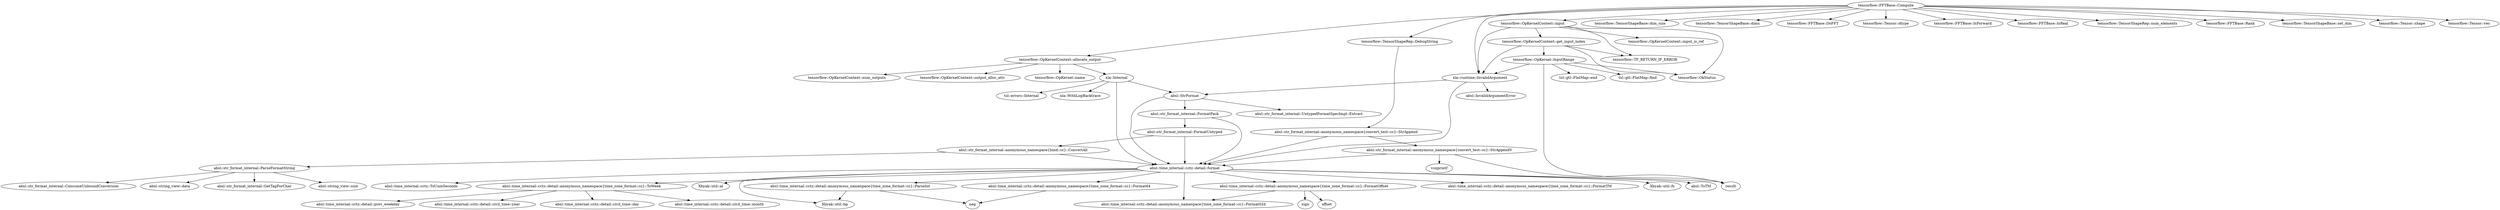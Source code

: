 strict digraph  {
"tensorflow::FFTBase::Compute";
"tensorflow::OpKernelContext::allocate_output";
"xla::Internal";
"absl::time_internal::cctz::detail::format";
"Xbyak::util::al";
"Xbyak::util::bp";
"absl::time_internal::cctz::detail::anonymous_namespace\{time_zone_format::cc\}::Format02d";
"absl::time_internal::cctz::detail::anonymous_namespace\{time_zone_format::cc\}::Format64";
"neg";
"absl::time_internal::cctz::detail::anonymous_namespace\{time_zone_format::cc\}::FormatOffset";
"offset";
"sign";
"absl::time_internal::cctz::detail::anonymous_namespace\{time_zone_format::cc\}::FormatTM";
"Xbyak::util::fs";
"absl::time_internal::cctz::detail::anonymous_namespace\{time_zone_format::cc\}::ParseInt";
"result";
"absl::ToTM";
"absl::time_internal::cctz::ToUnixSeconds";
"absl::time_internal::cctz::detail::anonymous_namespace\{time_zone_format::cc\}::ToWeek";
"absl::time_internal::cctz::detail::civil_time::day";
"absl::time_internal::cctz::detail::civil_time::month";
"absl::time_internal::cctz::detail::prev_weekday";
"absl::time_internal::cctz::detail::civil_time::year";
"tsl::errors::Internal";
"absl::StrFormat";
"absl::str_format_internal::UntypedFormatSpecImpl::Extract";
"absl::str_format_internal::FormatPack";
"absl::str_format_internal::FormatUntyped";
"absl::str_format_internal::anonymous_namespace\{bind::cc\}::ConvertAll";
"absl::str_format_internal::ParseFormatString";
"absl::str_format_internal::ConsumeUnboundConversion";
"absl::string_view::data";
"absl::str_format_internal::GetTagForChar";
"absl::string_view::size";
"xla::WithLogBacktrace";
"tensorflow::OpKernel::name";
"tensorflow::OpKernelContext::num_outputs";
"tensorflow::OpKernelContext::output_alloc_attr";
"tensorflow::TensorShapeRep::DebugString";
"absl::str_format_internal::anonymous_namespace\{convert_test::cc\}::StrAppend";
"absl::str_format_internal::anonymous_namespace\{convert_test::cc\}::StrAppendV";
"vsnprintf";
"tensorflow::TensorShapeBase::dim_size";
"tensorflow::TensorShapeBase::dims";
"tensorflow::FFTBase::DoFFT";
"tensorflow::Tensor::dtype";
"tensorflow::OpKernelContext::input";
"tensorflow::OpKernelContext::get_input_index";
"tensorflow::OpKernel::InputRange";
"tsl::gtl::FlatMap::end";
"tsl::gtl::FlatMap::find";
"xla::runtime::InvalidArgument";
"absl::InvalidArgumentError";
"tensorflow::OkStatus";
"tensorflow::TF_RETURN_IF_ERROR";
"tensorflow::OpKernelContext::input_is_ref";
"tensorflow::FFTBase::IsForward";
"tensorflow::FFTBase::IsReal";
"tensorflow::TensorShapeRep::num_elements";
"tensorflow::FFTBase::Rank";
"tensorflow::TensorShapeBase::set_dim";
"tensorflow::Tensor::shape";
"tensorflow::Tensor::vec";
"tensorflow::FFTBase::Compute" -> "tensorflow::OpKernelContext::allocate_output";
"tensorflow::FFTBase::Compute" -> "tensorflow::TensorShapeRep::DebugString";
"tensorflow::FFTBase::Compute" -> "tensorflow::TensorShapeBase::dim_size";
"tensorflow::FFTBase::Compute" -> "tensorflow::TensorShapeBase::dims";
"tensorflow::FFTBase::Compute" -> "tensorflow::FFTBase::DoFFT";
"tensorflow::FFTBase::Compute" -> "tensorflow::Tensor::dtype";
"tensorflow::FFTBase::Compute" -> "tensorflow::OpKernelContext::input";
"tensorflow::FFTBase::Compute" -> "xla::runtime::InvalidArgument";
"tensorflow::FFTBase::Compute" -> "tensorflow::FFTBase::IsForward";
"tensorflow::FFTBase::Compute" -> "tensorflow::FFTBase::IsReal";
"tensorflow::FFTBase::Compute" -> "tensorflow::TensorShapeRep::num_elements";
"tensorflow::FFTBase::Compute" -> "tensorflow::FFTBase::Rank";
"tensorflow::FFTBase::Compute" -> "tensorflow::TensorShapeBase::set_dim";
"tensorflow::FFTBase::Compute" -> "tensorflow::Tensor::shape";
"tensorflow::FFTBase::Compute" -> "tensorflow::Tensor::vec";
"tensorflow::OpKernelContext::allocate_output" -> "xla::Internal";
"tensorflow::OpKernelContext::allocate_output" -> "tensorflow::OpKernel::name";
"tensorflow::OpKernelContext::allocate_output" -> "tensorflow::OpKernelContext::num_outputs";
"tensorflow::OpKernelContext::allocate_output" -> "tensorflow::OpKernelContext::output_alloc_attr";
"xla::Internal" -> "absl::time_internal::cctz::detail::format";
"xla::Internal" -> "tsl::errors::Internal";
"xla::Internal" -> "absl::StrFormat";
"xla::Internal" -> "xla::WithLogBacktrace";
"absl::time_internal::cctz::detail::format" -> "Xbyak::util::al";
"absl::time_internal::cctz::detail::format" -> "Xbyak::util::bp";
"absl::time_internal::cctz::detail::format" -> "absl::time_internal::cctz::detail::anonymous_namespace\{time_zone_format::cc\}::Format02d";
"absl::time_internal::cctz::detail::format" -> "absl::time_internal::cctz::detail::anonymous_namespace\{time_zone_format::cc\}::Format64";
"absl::time_internal::cctz::detail::format" -> "absl::time_internal::cctz::detail::anonymous_namespace\{time_zone_format::cc\}::FormatOffset";
"absl::time_internal::cctz::detail::format" -> "absl::time_internal::cctz::detail::anonymous_namespace\{time_zone_format::cc\}::FormatTM";
"absl::time_internal::cctz::detail::format" -> "Xbyak::util::fs";
"absl::time_internal::cctz::detail::format" -> "absl::time_internal::cctz::detail::anonymous_namespace\{time_zone_format::cc\}::ParseInt";
"absl::time_internal::cctz::detail::format" -> "result";
"absl::time_internal::cctz::detail::format" -> "absl::ToTM";
"absl::time_internal::cctz::detail::format" -> "absl::time_internal::cctz::ToUnixSeconds";
"absl::time_internal::cctz::detail::format" -> "absl::time_internal::cctz::detail::anonymous_namespace\{time_zone_format::cc\}::ToWeek";
"absl::time_internal::cctz::detail::anonymous_namespace\{time_zone_format::cc\}::Format64" -> "neg";
"absl::time_internal::cctz::detail::anonymous_namespace\{time_zone_format::cc\}::FormatOffset" -> "absl::time_internal::cctz::detail::anonymous_namespace\{time_zone_format::cc\}::Format02d";
"absl::time_internal::cctz::detail::anonymous_namespace\{time_zone_format::cc\}::FormatOffset" -> "offset";
"absl::time_internal::cctz::detail::anonymous_namespace\{time_zone_format::cc\}::FormatOffset" -> "sign";
"absl::time_internal::cctz::detail::anonymous_namespace\{time_zone_format::cc\}::ParseInt" -> "Xbyak::util::bp";
"absl::time_internal::cctz::detail::anonymous_namespace\{time_zone_format::cc\}::ParseInt" -> "neg";
"absl::time_internal::cctz::detail::anonymous_namespace\{time_zone_format::cc\}::ToWeek" -> "absl::time_internal::cctz::detail::civil_time::day";
"absl::time_internal::cctz::detail::anonymous_namespace\{time_zone_format::cc\}::ToWeek" -> "absl::time_internal::cctz::detail::civil_time::month";
"absl::time_internal::cctz::detail::anonymous_namespace\{time_zone_format::cc\}::ToWeek" -> "absl::time_internal::cctz::detail::prev_weekday";
"absl::time_internal::cctz::detail::anonymous_namespace\{time_zone_format::cc\}::ToWeek" -> "absl::time_internal::cctz::detail::civil_time::year";
"absl::StrFormat" -> "absl::str_format_internal::UntypedFormatSpecImpl::Extract";
"absl::StrFormat" -> "absl::time_internal::cctz::detail::format";
"absl::StrFormat" -> "absl::str_format_internal::FormatPack";
"absl::str_format_internal::FormatPack" -> "absl::time_internal::cctz::detail::format";
"absl::str_format_internal::FormatPack" -> "absl::str_format_internal::FormatUntyped";
"absl::str_format_internal::FormatUntyped" -> "absl::str_format_internal::anonymous_namespace\{bind::cc\}::ConvertAll";
"absl::str_format_internal::FormatUntyped" -> "absl::time_internal::cctz::detail::format";
"absl::str_format_internal::anonymous_namespace\{bind::cc\}::ConvertAll" -> "absl::time_internal::cctz::detail::format";
"absl::str_format_internal::anonymous_namespace\{bind::cc\}::ConvertAll" -> "absl::str_format_internal::ParseFormatString";
"absl::str_format_internal::ParseFormatString" -> "absl::str_format_internal::ConsumeUnboundConversion";
"absl::str_format_internal::ParseFormatString" -> "absl::string_view::data";
"absl::str_format_internal::ParseFormatString" -> "absl::str_format_internal::GetTagForChar";
"absl::str_format_internal::ParseFormatString" -> "absl::string_view::size";
"tensorflow::TensorShapeRep::DebugString" -> "absl::str_format_internal::anonymous_namespace\{convert_test::cc\}::StrAppend";
"absl::str_format_internal::anonymous_namespace\{convert_test::cc\}::StrAppend" -> "absl::time_internal::cctz::detail::format";
"absl::str_format_internal::anonymous_namespace\{convert_test::cc\}::StrAppend" -> "absl::str_format_internal::anonymous_namespace\{convert_test::cc\}::StrAppendV";
"absl::str_format_internal::anonymous_namespace\{convert_test::cc\}::StrAppendV" -> "absl::time_internal::cctz::detail::format";
"absl::str_format_internal::anonymous_namespace\{convert_test::cc\}::StrAppendV" -> "result";
"absl::str_format_internal::anonymous_namespace\{convert_test::cc\}::StrAppendV" -> "vsnprintf";
"tensorflow::OpKernelContext::input" -> "tensorflow::OpKernelContext::get_input_index";
"tensorflow::OpKernelContext::input" -> "tensorflow::OpKernelContext::input_is_ref";
"tensorflow::OpKernelContext::input" -> "xla::runtime::InvalidArgument";
"tensorflow::OpKernelContext::input" -> "tensorflow::OkStatus";
"tensorflow::OpKernelContext::input" -> "tensorflow::TF_RETURN_IF_ERROR";
"tensorflow::OpKernelContext::get_input_index" -> "tensorflow::OpKernel::InputRange";
"tensorflow::OpKernelContext::get_input_index" -> "xla::runtime::InvalidArgument";
"tensorflow::OpKernelContext::get_input_index" -> "tensorflow::OkStatus";
"tensorflow::OpKernelContext::get_input_index" -> "tensorflow::TF_RETURN_IF_ERROR";
"tensorflow::OpKernel::InputRange" -> "tsl::gtl::FlatMap::end";
"tensorflow::OpKernel::InputRange" -> "tsl::gtl::FlatMap::find";
"tensorflow::OpKernel::InputRange" -> "xla::runtime::InvalidArgument";
"tensorflow::OpKernel::InputRange" -> "tensorflow::OkStatus";
"tensorflow::OpKernel::InputRange" -> "result";
"xla::runtime::InvalidArgument" -> "absl::time_internal::cctz::detail::format";
"xla::runtime::InvalidArgument" -> "absl::InvalidArgumentError";
"xla::runtime::InvalidArgument" -> "absl::StrFormat";
}
